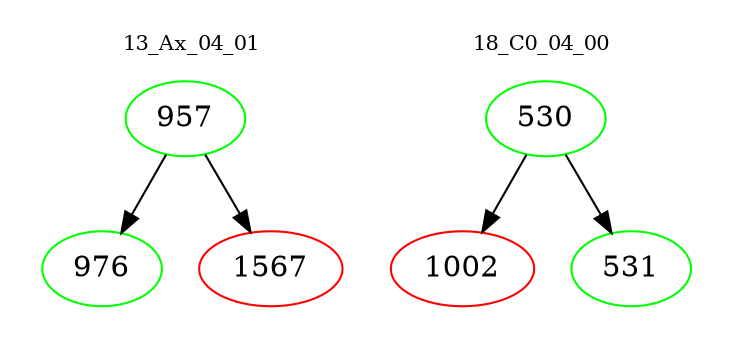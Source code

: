 digraph{
subgraph cluster_0 {
color = white
label = "13_Ax_04_01";
fontsize=10;
T0_957 [label="957", color="green"]
T0_957 -> T0_976 [color="black"]
T0_976 [label="976", color="green"]
T0_957 -> T0_1567 [color="black"]
T0_1567 [label="1567", color="red"]
}
subgraph cluster_1 {
color = white
label = "18_C0_04_00";
fontsize=10;
T1_530 [label="530", color="green"]
T1_530 -> T1_1002 [color="black"]
T1_1002 [label="1002", color="red"]
T1_530 -> T1_531 [color="black"]
T1_531 [label="531", color="green"]
}
}
